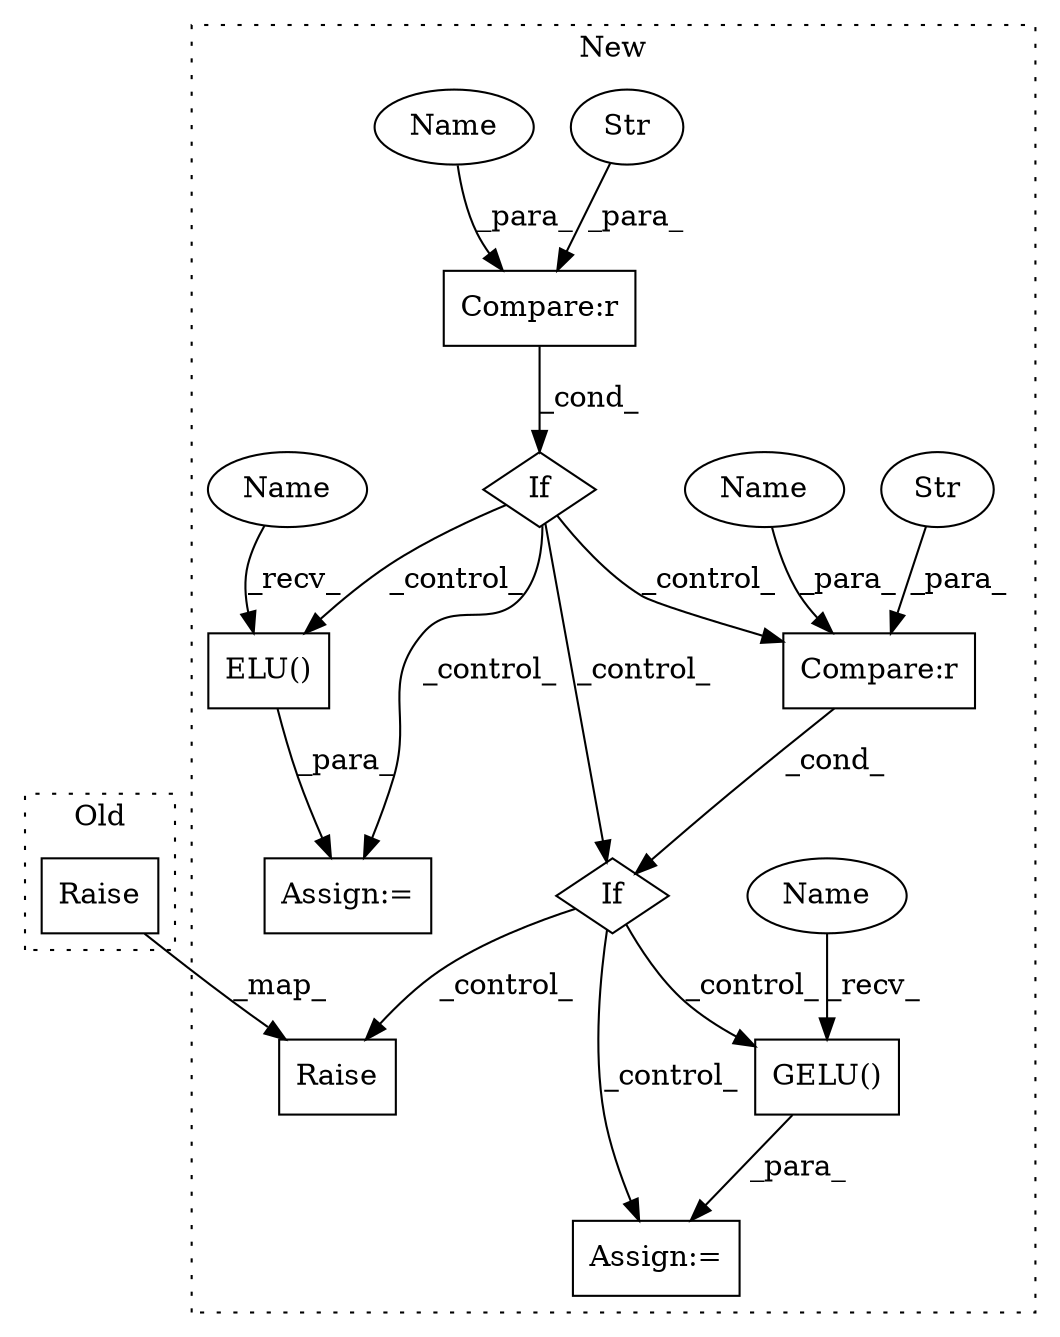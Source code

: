 digraph G {
subgraph cluster0 {
1 [label="Raise" a="91" s="1693" l="6" shape="box"];
label = "Old";
style="dotted";
}
subgraph cluster1 {
2 [label="Raise" a="91" s="1870" l="6" shape="box"];
3 [label="If" a="96" s="1680,1702" l="0,14" shape="diamond"];
4 [label="Compare:r" a="40" s="1680" l="22" shape="box"];
5 [label="Str" a="66" s="1697" l="5" shape="ellipse"];
6 [label="Assign:=" a="68" s="1831" l="3" shape="box"];
7 [label="Assign:=" a="68" s="1731" l="3" shape="box"];
8 [label="If" a="96" s="1779,1802" l="0,14" shape="diamond"];
9 [label="Compare:r" a="40" s="1779" l="23" shape="box"];
10 [label="Str" a="66" s="1796" l="6" shape="ellipse"];
11 [label="GELU()" a="75" s="1834" l="9" shape="box"];
12 [label="ELU()" a="75" s="1734" l="31" shape="box"];
13 [label="Name" a="87" s="1779" l="13" shape="ellipse"];
14 [label="Name" a="87" s="1680" l="13" shape="ellipse"];
15 [label="Name" a="87" s="1834" l="2" shape="ellipse"];
16 [label="Name" a="87" s="1734" l="2" shape="ellipse"];
label = "New";
style="dotted";
}
1 -> 2 [label="_map_"];
3 -> 9 [label="_control_"];
3 -> 8 [label="_control_"];
3 -> 12 [label="_control_"];
3 -> 7 [label="_control_"];
4 -> 3 [label="_cond_"];
5 -> 4 [label="_para_"];
8 -> 2 [label="_control_"];
8 -> 11 [label="_control_"];
8 -> 6 [label="_control_"];
9 -> 8 [label="_cond_"];
10 -> 9 [label="_para_"];
11 -> 6 [label="_para_"];
12 -> 7 [label="_para_"];
13 -> 9 [label="_para_"];
14 -> 4 [label="_para_"];
15 -> 11 [label="_recv_"];
16 -> 12 [label="_recv_"];
}